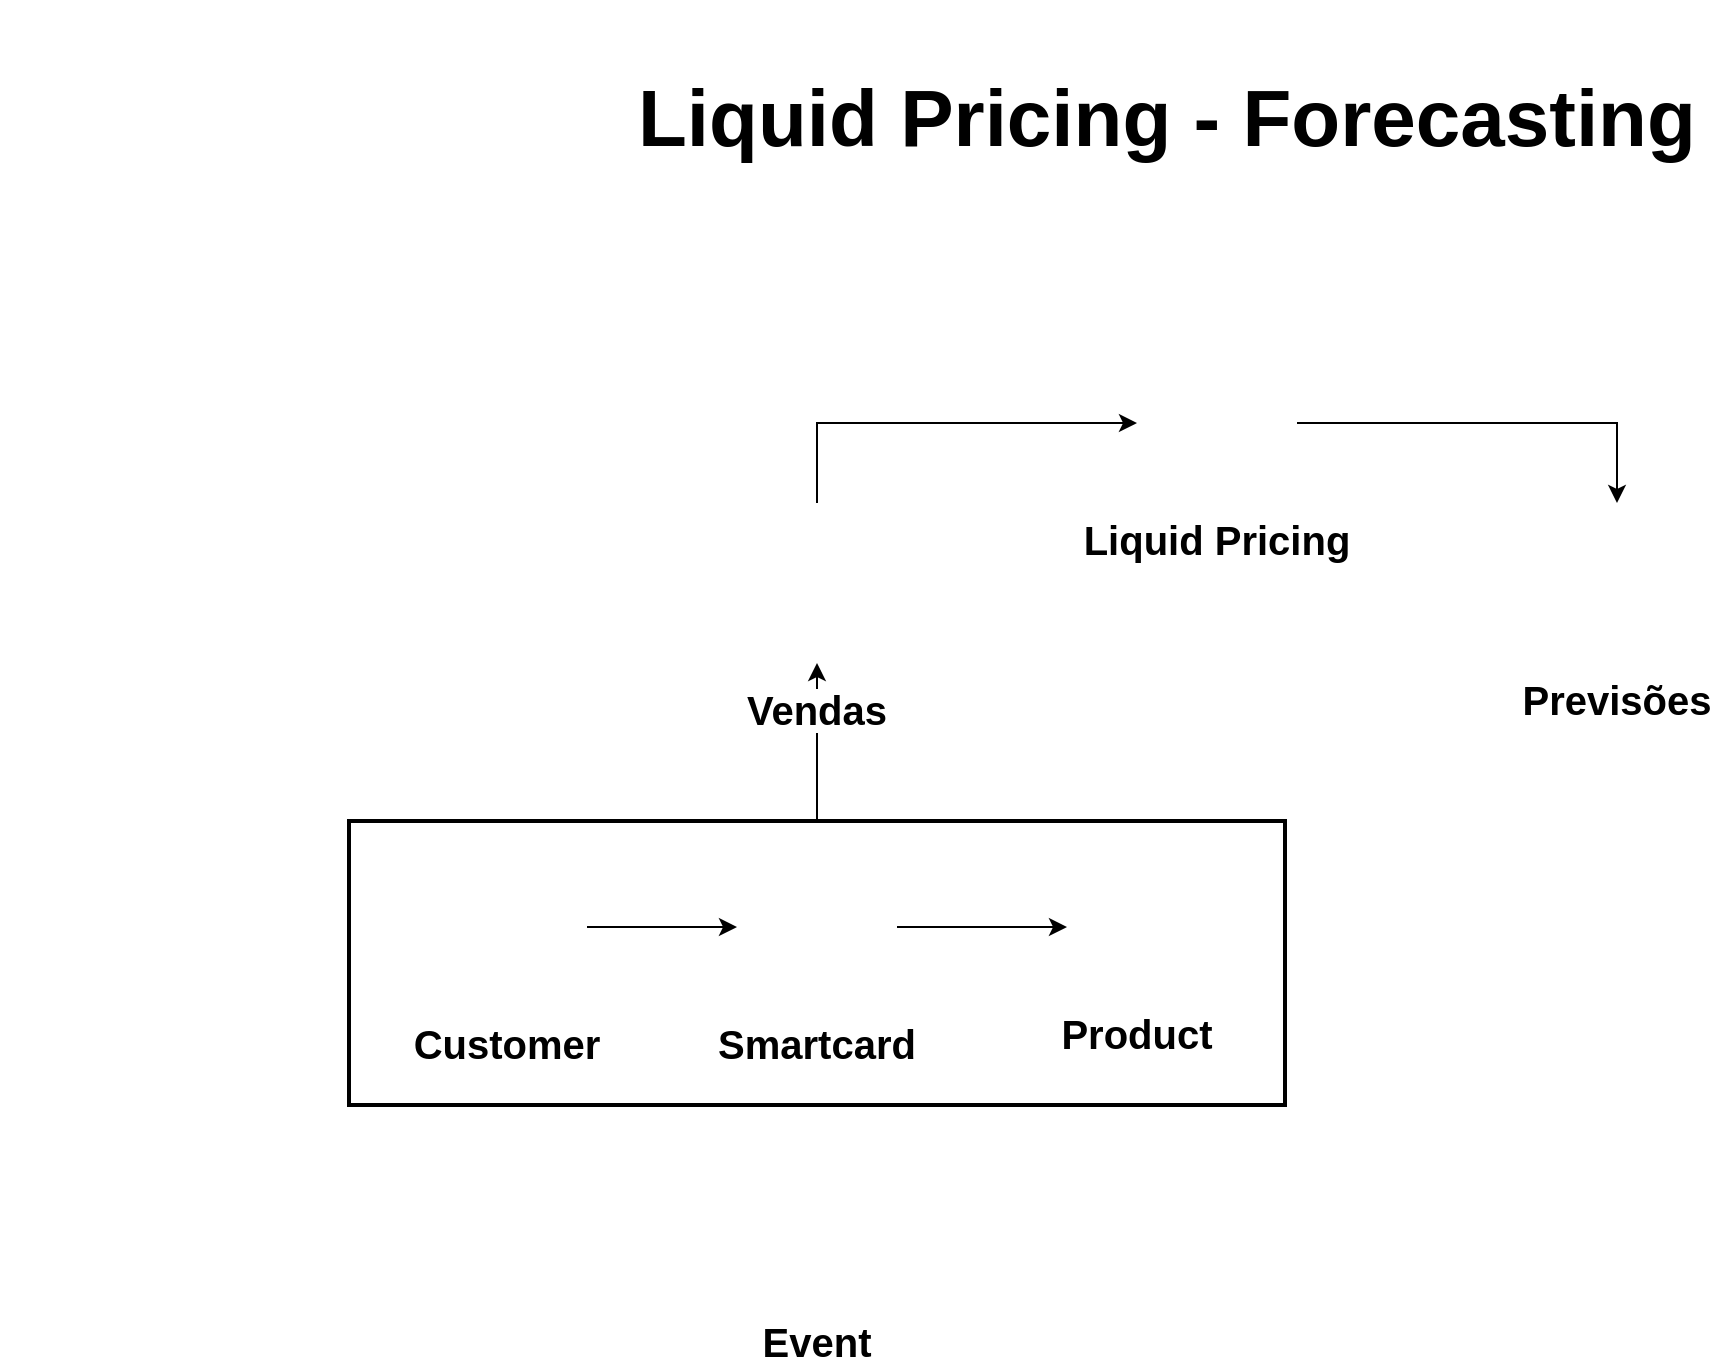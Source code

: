 <mxfile pages="1" version="11.2.3" type="github"><diagram id="S_lAySVEn8xOyFwbNj-5" name="Page-1"><mxGraphModel dx="1310" dy="778" grid="0" gridSize="10" guides="1" tooltips="1" connect="1" arrows="1" fold="1" page="1" pageScale="1" pageWidth="1169" pageHeight="827" math="0" shadow="0"><root><mxCell id="0"/><mxCell id="1" parent="0"/><mxCell id="Rf9TbDX2kRZ77sp91H9S-18" style="edgeStyle=orthogonalEdgeStyle;rounded=0;orthogonalLoop=1;jettySize=auto;html=1;exitX=0.5;exitY=0;exitDx=0;exitDy=0;entryX=0.5;entryY=1;entryDx=0;entryDy=0;fontSize=20;" edge="1" parent="1" source="Rf9TbDX2kRZ77sp91H9S-10" target="Rf9TbDX2kRZ77sp91H9S-7"><mxGeometry relative="1" as="geometry"/></mxCell><mxCell id="Rf9TbDX2kRZ77sp91H9S-10" value="" style="rounded=0;whiteSpace=wrap;html=1;strokeWidth=2;" vertex="1" parent="1"><mxGeometry x="174.5" y="410.5" width="468" height="142" as="geometry"/></mxCell><mxCell id="Rf9TbDX2kRZ77sp91H9S-1" value="" style="shape=image;verticalLabelPosition=bottom;verticalAlign=top;imageAspect=0;image=https://lh3.googleusercontent.com/ngyI-fLXz_QMv2wsREXsX0NxIFluwjBTkTdMbxiEN_Wa-3LfXk3DlKx3GscQzRx3Gxw" vertex="1" parent="1"><mxGeometry width="80" height="80" as="geometry"/></mxCell><mxCell id="Rf9TbDX2kRZ77sp91H9S-17" style="edgeStyle=orthogonalEdgeStyle;rounded=0;orthogonalLoop=1;jettySize=auto;html=1;entryX=0.5;entryY=0;entryDx=0;entryDy=0;fontSize=20;" edge="1" parent="1" source="Rf9TbDX2kRZ77sp91H9S-2" target="Rf9TbDX2kRZ77sp91H9S-9"><mxGeometry relative="1" as="geometry"/></mxCell><mxCell id="Rf9TbDX2kRZ77sp91H9S-2" value="Liquid Pricing" style="shape=image;verticalLabelPosition=bottom;verticalAlign=top;imageAspect=0;image=https://icon-library.net/images/icon-artificial-intelligence/icon-artificial-intelligence-29.jpg;fontSize=20;fontStyle=1" vertex="1" parent="1"><mxGeometry x="568.5" y="171.5" width="80" height="80" as="geometry"/></mxCell><mxCell id="Rf9TbDX2kRZ77sp91H9S-3" value="Event" style="shape=image;verticalLabelPosition=bottom;verticalAlign=top;imageAspect=0;image=https://cdn.iconscout.com/icon/free/png-256/event-6-285437.png;aspect=fixed;fontStyle=1;fontSize=20;" vertex="1" parent="1"><mxGeometry x="368.5" y="572.5" width="80" height="80" as="geometry"/></mxCell><mxCell id="Rf9TbDX2kRZ77sp91H9S-20" style="edgeStyle=orthogonalEdgeStyle;rounded=0;orthogonalLoop=1;jettySize=auto;html=1;exitX=1;exitY=0.5;exitDx=0;exitDy=0;entryX=0;entryY=0.5;entryDx=0;entryDy=0;fontSize=20;" edge="1" parent="1" source="Rf9TbDX2kRZ77sp91H9S-4" target="Rf9TbDX2kRZ77sp91H9S-6"><mxGeometry relative="1" as="geometry"/></mxCell><mxCell id="Rf9TbDX2kRZ77sp91H9S-4" value="Smartcard" style="shape=image;verticalLabelPosition=bottom;verticalAlign=top;imageAspect=0;image=https://static.thenounproject.com/png/3684-200.png;aspect=fixed;fontSize=20;fontStyle=1" vertex="1" parent="1"><mxGeometry x="368.5" y="423.5" width="80" height="80" as="geometry"/></mxCell><mxCell id="Rf9TbDX2kRZ77sp91H9S-19" style="edgeStyle=orthogonalEdgeStyle;rounded=0;orthogonalLoop=1;jettySize=auto;html=1;exitX=1;exitY=0.5;exitDx=0;exitDy=0;entryX=0;entryY=0.5;entryDx=0;entryDy=0;fontSize=20;" edge="1" parent="1" source="Rf9TbDX2kRZ77sp91H9S-5" target="Rf9TbDX2kRZ77sp91H9S-4"><mxGeometry relative="1" as="geometry"/></mxCell><mxCell id="Rf9TbDX2kRZ77sp91H9S-5" value="Customer" style="shape=image;verticalLabelPosition=bottom;verticalAlign=top;imageAspect=0;image=https://www.bndblindstucson.com/wp-content/uploads/2018/05/user1.png;aspect=fixed;fontSize=20;fontStyle=1" vertex="1" parent="1"><mxGeometry x="213.5" y="423.5" width="80" height="80" as="geometry"/></mxCell><mxCell id="Rf9TbDX2kRZ77sp91H9S-6" value="Product" style="shape=image;verticalLabelPosition=bottom;verticalAlign=top;imageAspect=0;image=https://cdn3.iconfinder.com/data/icons/modern-future-technology/128/3d-512.png;aspect=fixed;fontSize=20;fontStyle=1;spacingTop=0;" vertex="1" parent="1"><mxGeometry x="533.5" y="428.5" width="70" height="70" as="geometry"/></mxCell><mxCell id="Rf9TbDX2kRZ77sp91H9S-16" style="edgeStyle=orthogonalEdgeStyle;rounded=0;orthogonalLoop=1;jettySize=auto;html=1;exitX=0.5;exitY=0;exitDx=0;exitDy=0;entryX=0;entryY=0.5;entryDx=0;entryDy=0;fontSize=20;" edge="1" parent="1" source="Rf9TbDX2kRZ77sp91H9S-7" target="Rf9TbDX2kRZ77sp91H9S-2"><mxGeometry relative="1" as="geometry"/></mxCell><mxCell id="Rf9TbDX2kRZ77sp91H9S-7" value="Vendas" style="shape=image;verticalLabelPosition=bottom;verticalAlign=top;imageAspect=0;image=http://cdn.onlinewebfonts.com/svg/img_488131.png;fontSize=20;fontStyle=1;labelBackgroundColor=#ffffff;spacingTop=5;" vertex="1" parent="1"><mxGeometry x="368.5" y="251.5" width="80" height="80" as="geometry"/></mxCell><mxCell id="Rf9TbDX2kRZ77sp91H9S-9" value="Previsões" style="shape=image;verticalLabelPosition=bottom;verticalAlign=top;imageAspect=0;image=https://encrypted-tbn0.gstatic.com/images?q=tbn:ANd9GcTxlLcnagOIyJnLa6WblfilLpvsiWaR5_sGGlAZHtj89V1wWipA;fontSize=20;fontStyle=1" vertex="1" parent="1"><mxGeometry x="768.5" y="251.5" width="80" height="80" as="geometry"/></mxCell><mxCell id="Rf9TbDX2kRZ77sp91H9S-21" value="&lt;font style=&quot;font-size: 40px&quot;&gt;Liquid Pricing - Forecasting&lt;/font&gt;" style="text;html=1;resizable=0;points=[];autosize=1;align=left;verticalAlign=top;spacingTop=0;fontSize=20;fontStyle=1;spacing=0;" vertex="1" parent="1"><mxGeometry x="318.5" y="30" width="530" height="50" as="geometry"/></mxCell></root></mxGraphModel></diagram></mxfile>